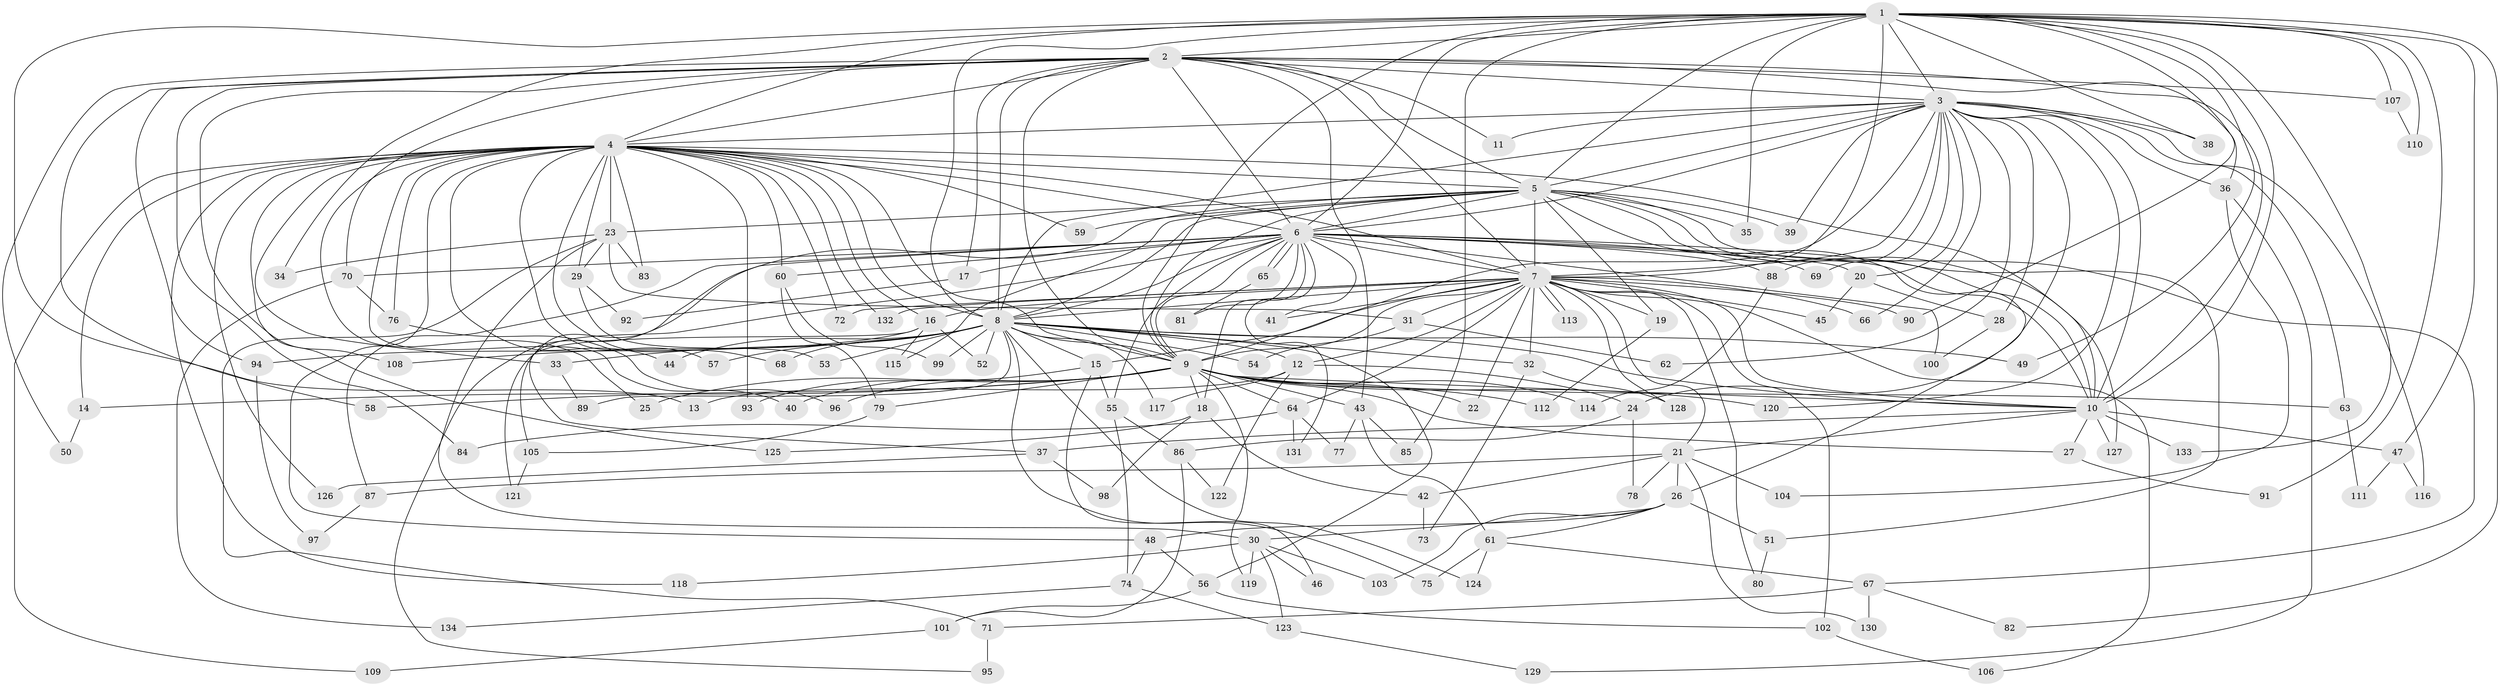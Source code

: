 // coarse degree distribution, {19: 0.01904761904761905, 20: 0.009523809523809525, 21: 0.009523809523809525, 30: 0.009523809523809525, 27: 0.009523809523809525, 32: 0.009523809523809525, 26: 0.009523809523809525, 24: 0.009523809523809525, 15: 0.009523809523809525, 2: 0.580952380952381, 6: 0.01904761904761905, 5: 0.06666666666666667, 3: 0.12380952380952381, 4: 0.0761904761904762, 9: 0.01904761904761905, 10: 0.009523809523809525, 7: 0.009523809523809525}
// Generated by graph-tools (version 1.1) at 2025/51/02/27/25 19:51:46]
// undirected, 134 vertices, 293 edges
graph export_dot {
graph [start="1"]
  node [color=gray90,style=filled];
  1;
  2;
  3;
  4;
  5;
  6;
  7;
  8;
  9;
  10;
  11;
  12;
  13;
  14;
  15;
  16;
  17;
  18;
  19;
  20;
  21;
  22;
  23;
  24;
  25;
  26;
  27;
  28;
  29;
  30;
  31;
  32;
  33;
  34;
  35;
  36;
  37;
  38;
  39;
  40;
  41;
  42;
  43;
  44;
  45;
  46;
  47;
  48;
  49;
  50;
  51;
  52;
  53;
  54;
  55;
  56;
  57;
  58;
  59;
  60;
  61;
  62;
  63;
  64;
  65;
  66;
  67;
  68;
  69;
  70;
  71;
  72;
  73;
  74;
  75;
  76;
  77;
  78;
  79;
  80;
  81;
  82;
  83;
  84;
  85;
  86;
  87;
  88;
  89;
  90;
  91;
  92;
  93;
  94;
  95;
  96;
  97;
  98;
  99;
  100;
  101;
  102;
  103;
  104;
  105;
  106;
  107;
  108;
  109;
  110;
  111;
  112;
  113;
  114;
  115;
  116;
  117;
  118;
  119;
  120;
  121;
  122;
  123;
  124;
  125;
  126;
  127;
  128;
  129;
  130;
  131;
  132;
  133;
  134;
  1 -- 2;
  1 -- 3;
  1 -- 4;
  1 -- 5;
  1 -- 6;
  1 -- 7;
  1 -- 8;
  1 -- 9;
  1 -- 10;
  1 -- 13;
  1 -- 34;
  1 -- 35;
  1 -- 38;
  1 -- 47;
  1 -- 49;
  1 -- 82;
  1 -- 85;
  1 -- 90;
  1 -- 91;
  1 -- 107;
  1 -- 110;
  1 -- 133;
  2 -- 3;
  2 -- 4;
  2 -- 5;
  2 -- 6;
  2 -- 7;
  2 -- 8;
  2 -- 9;
  2 -- 10;
  2 -- 11;
  2 -- 17;
  2 -- 36;
  2 -- 43;
  2 -- 50;
  2 -- 58;
  2 -- 70;
  2 -- 84;
  2 -- 94;
  2 -- 107;
  2 -- 108;
  3 -- 4;
  3 -- 5;
  3 -- 6;
  3 -- 7;
  3 -- 8;
  3 -- 9;
  3 -- 10;
  3 -- 11;
  3 -- 20;
  3 -- 24;
  3 -- 28;
  3 -- 36;
  3 -- 38;
  3 -- 39;
  3 -- 62;
  3 -- 63;
  3 -- 66;
  3 -- 69;
  3 -- 88;
  3 -- 116;
  3 -- 120;
  4 -- 5;
  4 -- 6;
  4 -- 7;
  4 -- 8;
  4 -- 9;
  4 -- 10;
  4 -- 14;
  4 -- 16;
  4 -- 23;
  4 -- 25;
  4 -- 29;
  4 -- 33;
  4 -- 40;
  4 -- 44;
  4 -- 48;
  4 -- 57;
  4 -- 59;
  4 -- 60;
  4 -- 68;
  4 -- 72;
  4 -- 76;
  4 -- 83;
  4 -- 93;
  4 -- 109;
  4 -- 118;
  4 -- 125;
  4 -- 126;
  4 -- 132;
  5 -- 6;
  5 -- 7;
  5 -- 8;
  5 -- 9;
  5 -- 10;
  5 -- 19;
  5 -- 23;
  5 -- 26;
  5 -- 35;
  5 -- 37;
  5 -- 39;
  5 -- 59;
  5 -- 67;
  5 -- 115;
  5 -- 127;
  6 -- 7;
  6 -- 8;
  6 -- 9;
  6 -- 10;
  6 -- 17;
  6 -- 18;
  6 -- 20;
  6 -- 41;
  6 -- 51;
  6 -- 55;
  6 -- 60;
  6 -- 65;
  6 -- 65;
  6 -- 69;
  6 -- 70;
  6 -- 81;
  6 -- 87;
  6 -- 88;
  6 -- 95;
  6 -- 100;
  6 -- 105;
  6 -- 131;
  7 -- 8;
  7 -- 9;
  7 -- 10;
  7 -- 12;
  7 -- 15;
  7 -- 16;
  7 -- 19;
  7 -- 21;
  7 -- 22;
  7 -- 31;
  7 -- 32;
  7 -- 41;
  7 -- 45;
  7 -- 64;
  7 -- 66;
  7 -- 72;
  7 -- 80;
  7 -- 90;
  7 -- 102;
  7 -- 106;
  7 -- 113;
  7 -- 113;
  7 -- 128;
  7 -- 132;
  8 -- 9;
  8 -- 10;
  8 -- 12;
  8 -- 15;
  8 -- 32;
  8 -- 33;
  8 -- 44;
  8 -- 49;
  8 -- 52;
  8 -- 53;
  8 -- 54;
  8 -- 56;
  8 -- 57;
  8 -- 68;
  8 -- 75;
  8 -- 89;
  8 -- 99;
  8 -- 108;
  8 -- 117;
  8 -- 124;
  9 -- 10;
  9 -- 14;
  9 -- 18;
  9 -- 22;
  9 -- 25;
  9 -- 27;
  9 -- 40;
  9 -- 43;
  9 -- 58;
  9 -- 63;
  9 -- 64;
  9 -- 79;
  9 -- 96;
  9 -- 112;
  9 -- 114;
  9 -- 119;
  9 -- 120;
  10 -- 21;
  10 -- 27;
  10 -- 37;
  10 -- 47;
  10 -- 127;
  10 -- 133;
  12 -- 13;
  12 -- 24;
  12 -- 117;
  12 -- 122;
  14 -- 50;
  15 -- 46;
  15 -- 55;
  15 -- 93;
  16 -- 52;
  16 -- 94;
  16 -- 115;
  16 -- 121;
  17 -- 92;
  18 -- 42;
  18 -- 98;
  18 -- 125;
  19 -- 112;
  20 -- 28;
  20 -- 45;
  21 -- 26;
  21 -- 42;
  21 -- 78;
  21 -- 87;
  21 -- 104;
  21 -- 130;
  23 -- 29;
  23 -- 30;
  23 -- 31;
  23 -- 34;
  23 -- 71;
  23 -- 83;
  24 -- 78;
  24 -- 86;
  26 -- 30;
  26 -- 48;
  26 -- 51;
  26 -- 61;
  26 -- 103;
  27 -- 91;
  28 -- 100;
  29 -- 53;
  29 -- 92;
  30 -- 46;
  30 -- 103;
  30 -- 118;
  30 -- 119;
  30 -- 123;
  31 -- 54;
  31 -- 62;
  32 -- 73;
  32 -- 128;
  33 -- 89;
  36 -- 104;
  36 -- 129;
  37 -- 98;
  37 -- 126;
  42 -- 73;
  43 -- 61;
  43 -- 77;
  43 -- 85;
  47 -- 111;
  47 -- 116;
  48 -- 56;
  48 -- 74;
  51 -- 80;
  55 -- 74;
  55 -- 86;
  56 -- 101;
  56 -- 102;
  60 -- 79;
  60 -- 99;
  61 -- 67;
  61 -- 75;
  61 -- 124;
  63 -- 111;
  64 -- 77;
  64 -- 84;
  64 -- 131;
  65 -- 81;
  67 -- 71;
  67 -- 82;
  67 -- 130;
  70 -- 76;
  70 -- 134;
  71 -- 95;
  74 -- 123;
  74 -- 134;
  76 -- 96;
  79 -- 105;
  86 -- 101;
  86 -- 122;
  87 -- 97;
  88 -- 114;
  94 -- 97;
  101 -- 109;
  102 -- 106;
  105 -- 121;
  107 -- 110;
  123 -- 129;
}
